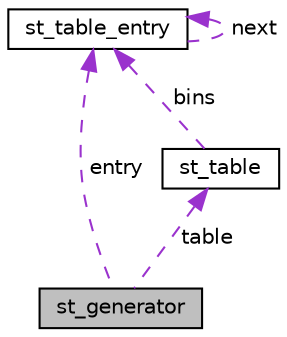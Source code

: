 digraph "st_generator"
{
 // LATEX_PDF_SIZE
  edge [fontname="Helvetica",fontsize="10",labelfontname="Helvetica",labelfontsize="10"];
  node [fontname="Helvetica",fontsize="10",shape=record];
  Node1 [label="st_generator",height=0.2,width=0.4,color="black", fillcolor="grey75", style="filled", fontcolor="black",tooltip="Symbol table generator."];
  Node2 -> Node1 [dir="back",color="darkorchid3",fontsize="10",style="dashed",label=" table" ,fontname="Helvetica"];
  Node2 [label="st_table",height=0.2,width=0.4,color="black", fillcolor="white", style="filled",URL="$structst__table.html",tooltip="Symbol table header."];
  Node3 -> Node2 [dir="back",color="darkorchid3",fontsize="10",style="dashed",label=" bins" ,fontname="Helvetica"];
  Node3 [label="st_table_entry",height=0.2,width=0.4,color="black", fillcolor="white", style="filled",URL="$structst__table__entry.html",tooltip="Symbol table entry."];
  Node3 -> Node3 [dir="back",color="darkorchid3",fontsize="10",style="dashed",label=" next" ,fontname="Helvetica"];
  Node3 -> Node1 [dir="back",color="darkorchid3",fontsize="10",style="dashed",label=" entry" ,fontname="Helvetica"];
}
